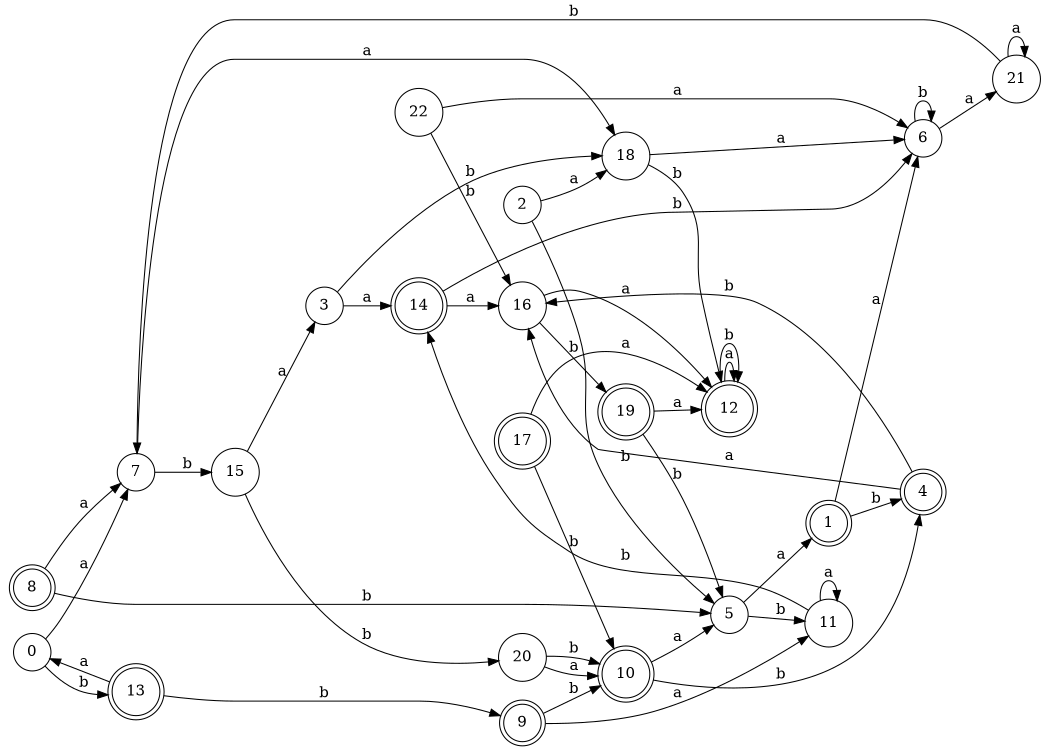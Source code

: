 digraph n19_6 {
__start0 [label="" shape="none"];

rankdir=LR;
size="8,5";

s0 [style="filled", color="black", fillcolor="white" shape="circle", label="0"];
s1 [style="rounded,filled", color="black", fillcolor="white" shape="doublecircle", label="1"];
s2 [style="filled", color="black", fillcolor="white" shape="circle", label="2"];
s3 [style="filled", color="black", fillcolor="white" shape="circle", label="3"];
s4 [style="rounded,filled", color="black", fillcolor="white" shape="doublecircle", label="4"];
s5 [style="filled", color="black", fillcolor="white" shape="circle", label="5"];
s6 [style="filled", color="black", fillcolor="white" shape="circle", label="6"];
s7 [style="filled", color="black", fillcolor="white" shape="circle", label="7"];
s8 [style="rounded,filled", color="black", fillcolor="white" shape="doublecircle", label="8"];
s9 [style="rounded,filled", color="black", fillcolor="white" shape="doublecircle", label="9"];
s10 [style="rounded,filled", color="black", fillcolor="white" shape="doublecircle", label="10"];
s11 [style="filled", color="black", fillcolor="white" shape="circle", label="11"];
s12 [style="rounded,filled", color="black", fillcolor="white" shape="doublecircle", label="12"];
s13 [style="rounded,filled", color="black", fillcolor="white" shape="doublecircle", label="13"];
s14 [style="rounded,filled", color="black", fillcolor="white" shape="doublecircle", label="14"];
s15 [style="filled", color="black", fillcolor="white" shape="circle", label="15"];
s16 [style="filled", color="black", fillcolor="white" shape="circle", label="16"];
s17 [style="rounded,filled", color="black", fillcolor="white" shape="doublecircle", label="17"];
s18 [style="filled", color="black", fillcolor="white" shape="circle", label="18"];
s19 [style="rounded,filled", color="black", fillcolor="white" shape="doublecircle", label="19"];
s20 [style="filled", color="black", fillcolor="white" shape="circle", label="20"];
s21 [style="filled", color="black", fillcolor="white" shape="circle", label="21"];
s22 [style="filled", color="black", fillcolor="white" shape="circle", label="22"];
s0 -> s7 [label="a"];
s0 -> s13 [label="b"];
s1 -> s6 [label="a"];
s1 -> s4 [label="b"];
s2 -> s18 [label="a"];
s2 -> s5 [label="b"];
s3 -> s14 [label="a"];
s3 -> s18 [label="b"];
s4 -> s16 [label="a"];
s4 -> s16 [label="b"];
s5 -> s1 [label="a"];
s5 -> s11 [label="b"];
s6 -> s21 [label="a"];
s6 -> s6 [label="b"];
s7 -> s18 [label="a"];
s7 -> s15 [label="b"];
s8 -> s7 [label="a"];
s8 -> s5 [label="b"];
s9 -> s11 [label="a"];
s9 -> s10 [label="b"];
s10 -> s5 [label="a"];
s10 -> s4 [label="b"];
s11 -> s11 [label="a"];
s11 -> s14 [label="b"];
s12 -> s12 [label="a"];
s12 -> s12 [label="b"];
s13 -> s0 [label="a"];
s13 -> s9 [label="b"];
s14 -> s16 [label="a"];
s14 -> s6 [label="b"];
s15 -> s3 [label="a"];
s15 -> s20 [label="b"];
s16 -> s12 [label="a"];
s16 -> s19 [label="b"];
s17 -> s12 [label="a"];
s17 -> s10 [label="b"];
s18 -> s6 [label="a"];
s18 -> s12 [label="b"];
s19 -> s12 [label="a"];
s19 -> s5 [label="b"];
s20 -> s10 [label="a"];
s20 -> s10 [label="b"];
s21 -> s21 [label="a"];
s21 -> s7 [label="b"];
s22 -> s6 [label="a"];
s22 -> s16 [label="b"];

}